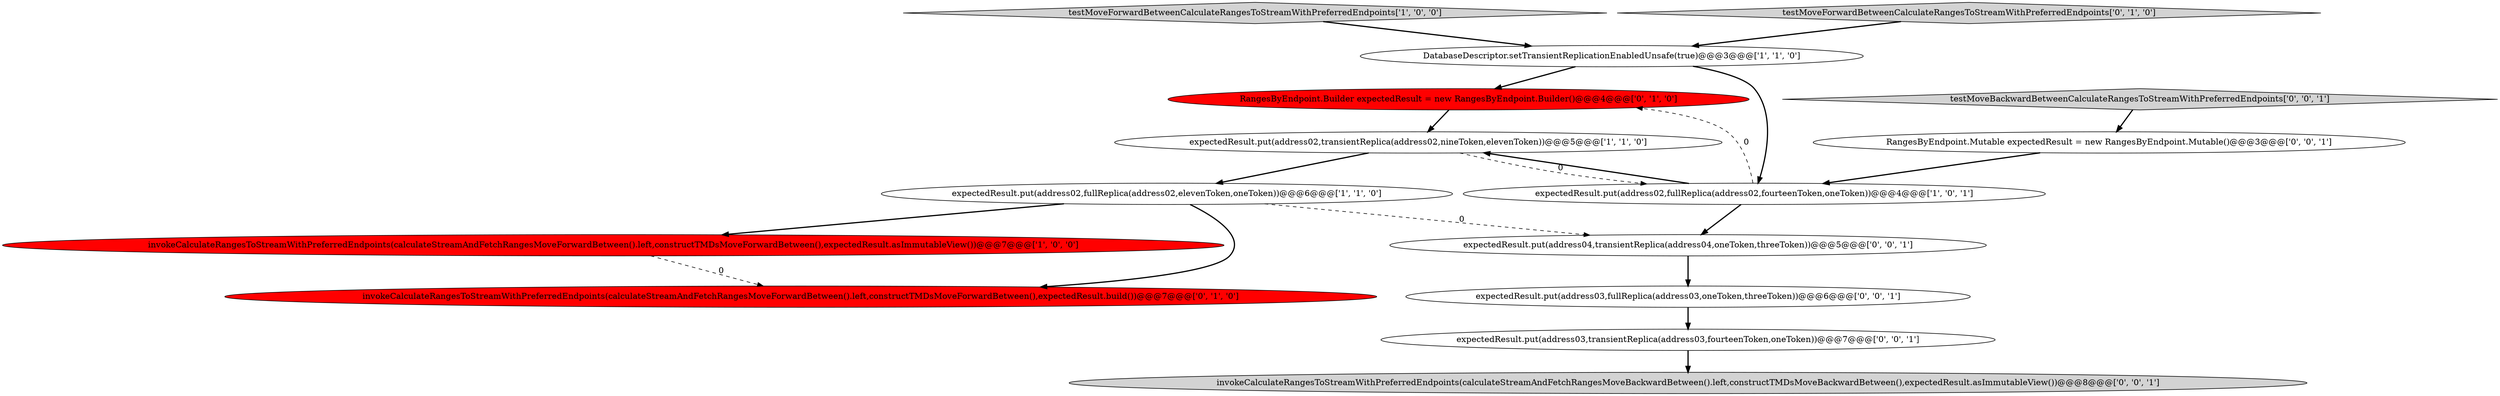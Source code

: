 digraph {
4 [style = filled, label = "testMoveForwardBetweenCalculateRangesToStreamWithPreferredEndpoints['1', '0', '0']", fillcolor = lightgray, shape = diamond image = "AAA0AAABBB1BBB"];
9 [style = filled, label = "RangesByEndpoint.Mutable expectedResult = new RangesByEndpoint.Mutable()@@@3@@@['0', '0', '1']", fillcolor = white, shape = ellipse image = "AAA0AAABBB3BBB"];
3 [style = filled, label = "DatabaseDescriptor.setTransientReplicationEnabledUnsafe(true)@@@3@@@['1', '1', '0']", fillcolor = white, shape = ellipse image = "AAA0AAABBB1BBB"];
10 [style = filled, label = "expectedResult.put(address03,fullReplica(address03,oneToken,threeToken))@@@6@@@['0', '0', '1']", fillcolor = white, shape = ellipse image = "AAA0AAABBB3BBB"];
13 [style = filled, label = "testMoveBackwardBetweenCalculateRangesToStreamWithPreferredEndpoints['0', '0', '1']", fillcolor = lightgray, shape = diamond image = "AAA0AAABBB3BBB"];
7 [style = filled, label = "invokeCalculateRangesToStreamWithPreferredEndpoints(calculateStreamAndFetchRangesMoveForwardBetween().left,constructTMDsMoveForwardBetween(),expectedResult.build())@@@7@@@['0', '1', '0']", fillcolor = red, shape = ellipse image = "AAA1AAABBB2BBB"];
8 [style = filled, label = "testMoveForwardBetweenCalculateRangesToStreamWithPreferredEndpoints['0', '1', '0']", fillcolor = lightgray, shape = diamond image = "AAA0AAABBB2BBB"];
11 [style = filled, label = "expectedResult.put(address03,transientReplica(address03,fourteenToken,oneToken))@@@7@@@['0', '0', '1']", fillcolor = white, shape = ellipse image = "AAA0AAABBB3BBB"];
14 [style = filled, label = "expectedResult.put(address04,transientReplica(address04,oneToken,threeToken))@@@5@@@['0', '0', '1']", fillcolor = white, shape = ellipse image = "AAA0AAABBB3BBB"];
6 [style = filled, label = "RangesByEndpoint.Builder expectedResult = new RangesByEndpoint.Builder()@@@4@@@['0', '1', '0']", fillcolor = red, shape = ellipse image = "AAA1AAABBB2BBB"];
2 [style = filled, label = "expectedResult.put(address02,transientReplica(address02,nineToken,elevenToken))@@@5@@@['1', '1', '0']", fillcolor = white, shape = ellipse image = "AAA0AAABBB1BBB"];
1 [style = filled, label = "expectedResult.put(address02,fullReplica(address02,fourteenToken,oneToken))@@@4@@@['1', '0', '1']", fillcolor = white, shape = ellipse image = "AAA0AAABBB1BBB"];
12 [style = filled, label = "invokeCalculateRangesToStreamWithPreferredEndpoints(calculateStreamAndFetchRangesMoveBackwardBetween().left,constructTMDsMoveBackwardBetween(),expectedResult.asImmutableView())@@@8@@@['0', '0', '1']", fillcolor = lightgray, shape = ellipse image = "AAA0AAABBB3BBB"];
5 [style = filled, label = "expectedResult.put(address02,fullReplica(address02,elevenToken,oneToken))@@@6@@@['1', '1', '0']", fillcolor = white, shape = ellipse image = "AAA0AAABBB1BBB"];
0 [style = filled, label = "invokeCalculateRangesToStreamWithPreferredEndpoints(calculateStreamAndFetchRangesMoveForwardBetween().left,constructTMDsMoveForwardBetween(),expectedResult.asImmutableView())@@@7@@@['1', '0', '0']", fillcolor = red, shape = ellipse image = "AAA1AAABBB1BBB"];
5->7 [style = bold, label=""];
4->3 [style = bold, label=""];
3->6 [style = bold, label=""];
1->14 [style = bold, label=""];
1->2 [style = bold, label=""];
14->10 [style = bold, label=""];
11->12 [style = bold, label=""];
10->11 [style = bold, label=""];
13->9 [style = bold, label=""];
2->1 [style = dashed, label="0"];
5->14 [style = dashed, label="0"];
9->1 [style = bold, label=""];
5->0 [style = bold, label=""];
3->1 [style = bold, label=""];
0->7 [style = dashed, label="0"];
1->6 [style = dashed, label="0"];
2->5 [style = bold, label=""];
8->3 [style = bold, label=""];
6->2 [style = bold, label=""];
}
